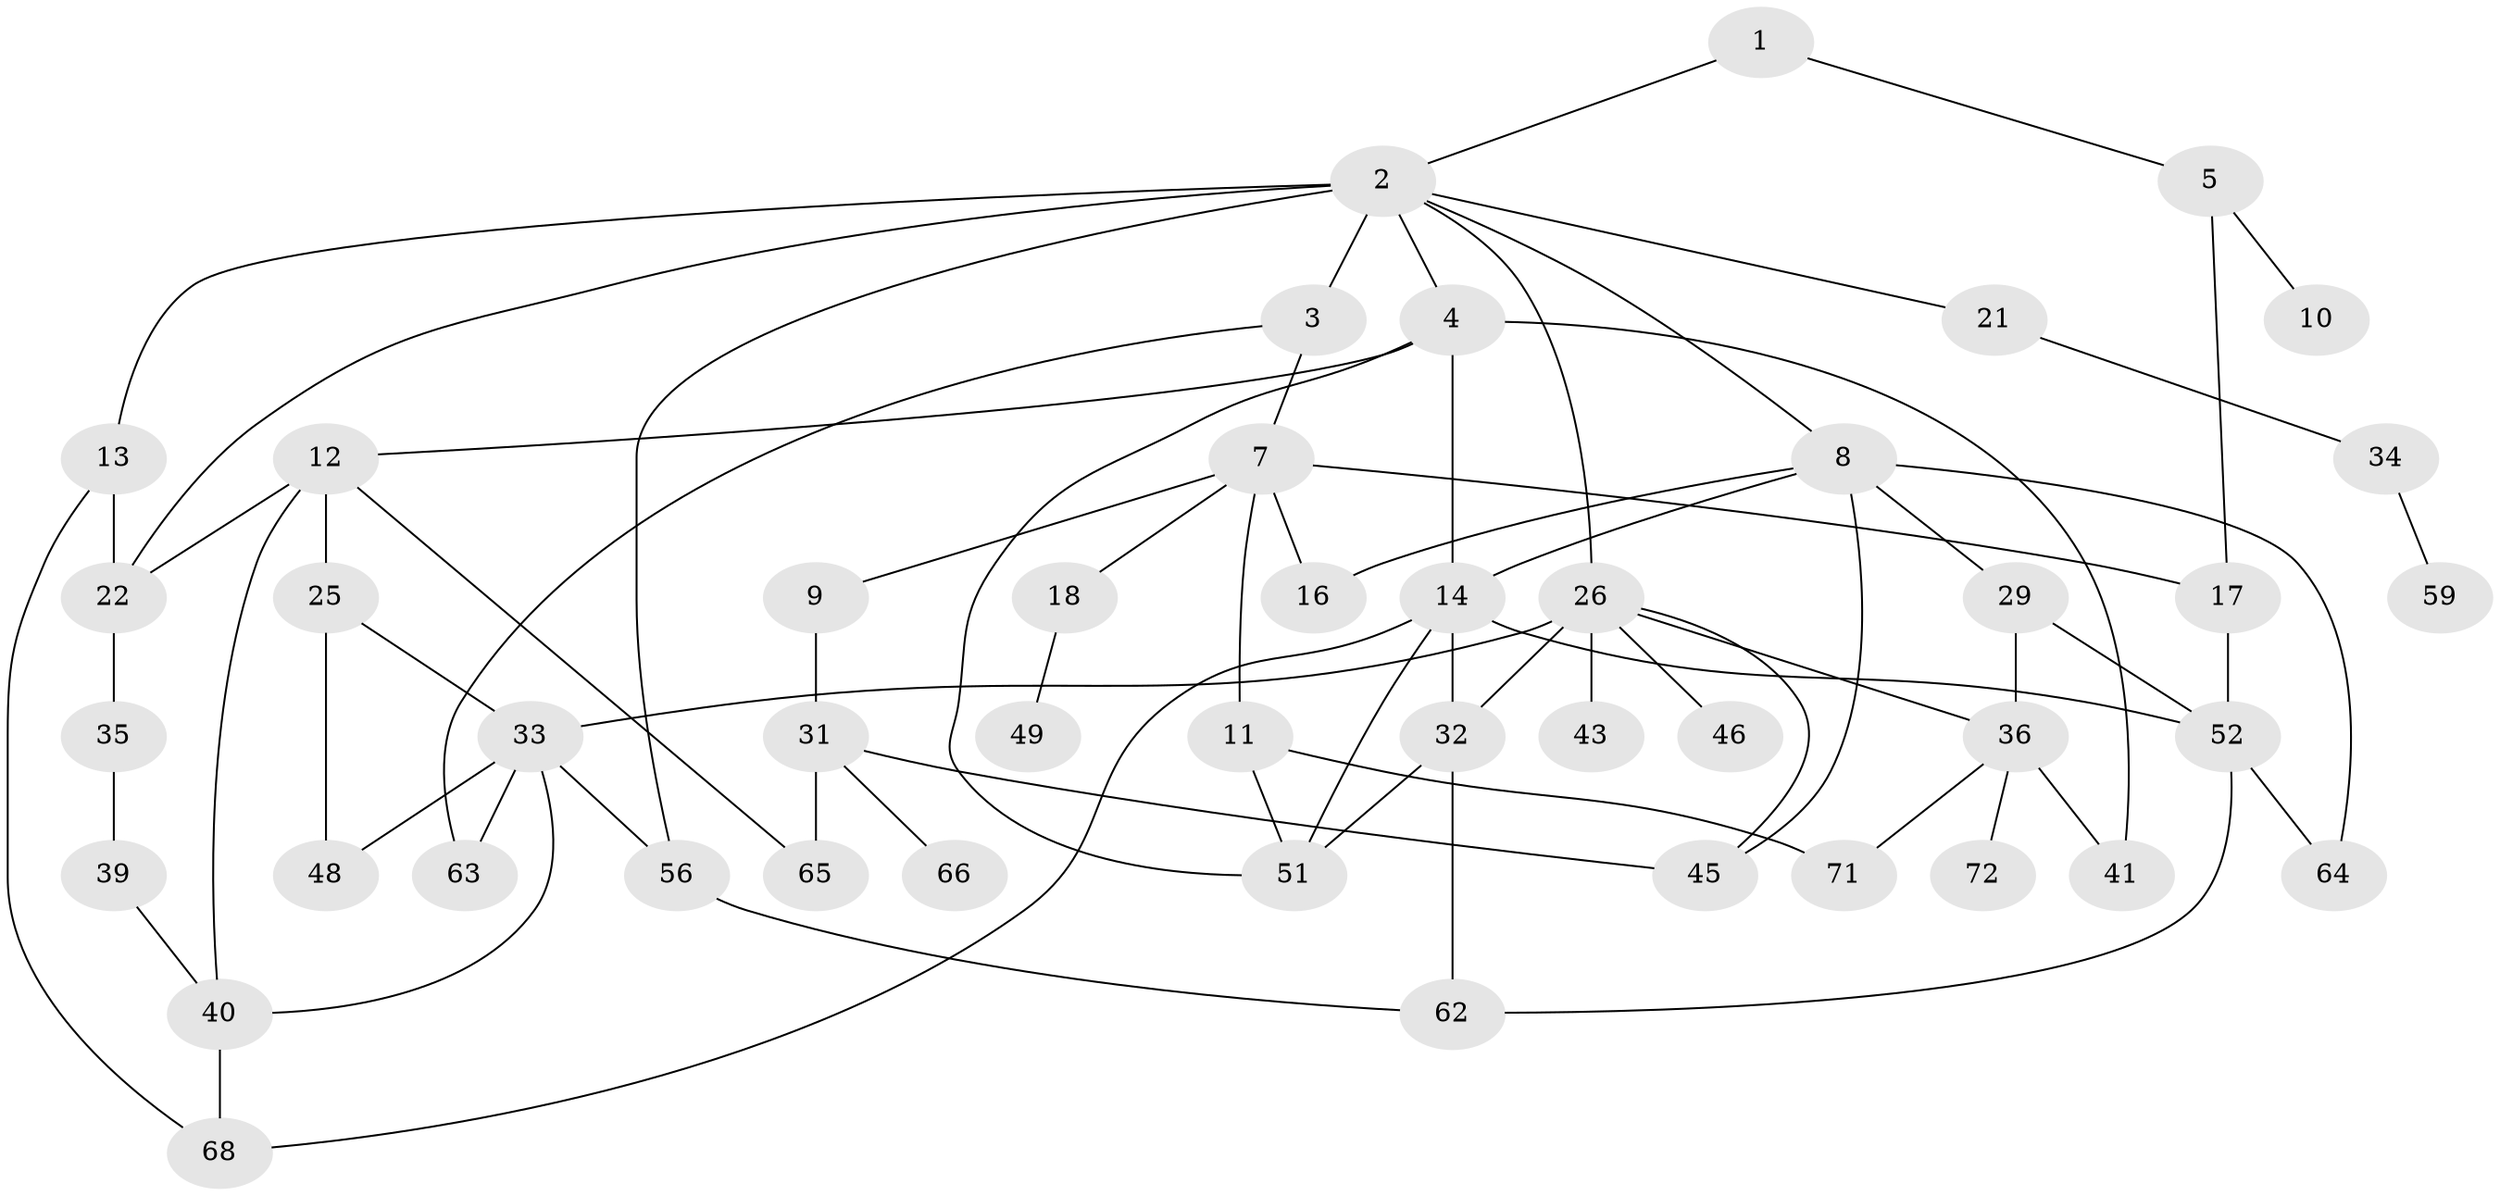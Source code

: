 // Generated by graph-tools (version 1.1) at 2025/23/03/03/25 07:23:30]
// undirected, 47 vertices, 74 edges
graph export_dot {
graph [start="1"]
  node [color=gray90,style=filled];
  1 [super="+38"];
  2 [super="+6"];
  3 [super="+20"];
  4 [super="+57"];
  5 [super="+28"];
  7 [super="+42"];
  8 [super="+15"];
  9;
  10;
  11 [super="+54"];
  12 [super="+27"];
  13 [super="+44"];
  14 [super="+19"];
  16;
  17;
  18 [super="+23"];
  21;
  22 [super="+24"];
  25;
  26 [super="+30"];
  29;
  31 [super="+50"];
  32 [super="+73"];
  33 [super="+37"];
  34 [super="+58"];
  35;
  36 [super="+67"];
  39;
  40 [super="+69"];
  41 [super="+47"];
  43;
  45 [super="+55"];
  46 [super="+53"];
  48;
  49;
  51 [super="+61"];
  52 [super="+60"];
  56;
  59;
  62;
  63 [super="+70"];
  64;
  65;
  66;
  68;
  71;
  72;
  1 -- 2;
  1 -- 5;
  2 -- 3 [weight=2];
  2 -- 4;
  2 -- 21;
  2 -- 26;
  2 -- 8;
  2 -- 56;
  2 -- 13;
  2 -- 22;
  3 -- 7;
  3 -- 63;
  4 -- 12;
  4 -- 41 [weight=2];
  4 -- 51;
  4 -- 14;
  5 -- 10;
  5 -- 17;
  7 -- 9;
  7 -- 11;
  7 -- 18;
  7 -- 16;
  7 -- 17;
  8 -- 14;
  8 -- 45;
  8 -- 64;
  8 -- 16;
  8 -- 29;
  9 -- 31;
  11 -- 71;
  11 -- 51;
  12 -- 25;
  12 -- 65;
  12 -- 40;
  12 -- 22;
  13 -- 22;
  13 -- 68;
  14 -- 32;
  14 -- 68;
  14 -- 51;
  14 -- 52;
  17 -- 52;
  18 -- 49;
  21 -- 34;
  22 -- 35;
  25 -- 48;
  25 -- 33;
  26 -- 33;
  26 -- 46;
  26 -- 32;
  26 -- 43;
  26 -- 36;
  26 -- 45;
  29 -- 52;
  29 -- 36;
  31 -- 65;
  31 -- 66;
  31 -- 45;
  32 -- 62;
  32 -- 51;
  33 -- 56;
  33 -- 48;
  33 -- 63;
  33 -- 40;
  34 -- 59;
  35 -- 39;
  36 -- 72;
  36 -- 71 [weight=2];
  36 -- 41;
  39 -- 40;
  40 -- 68;
  52 -- 64;
  52 -- 62;
  56 -- 62;
}
